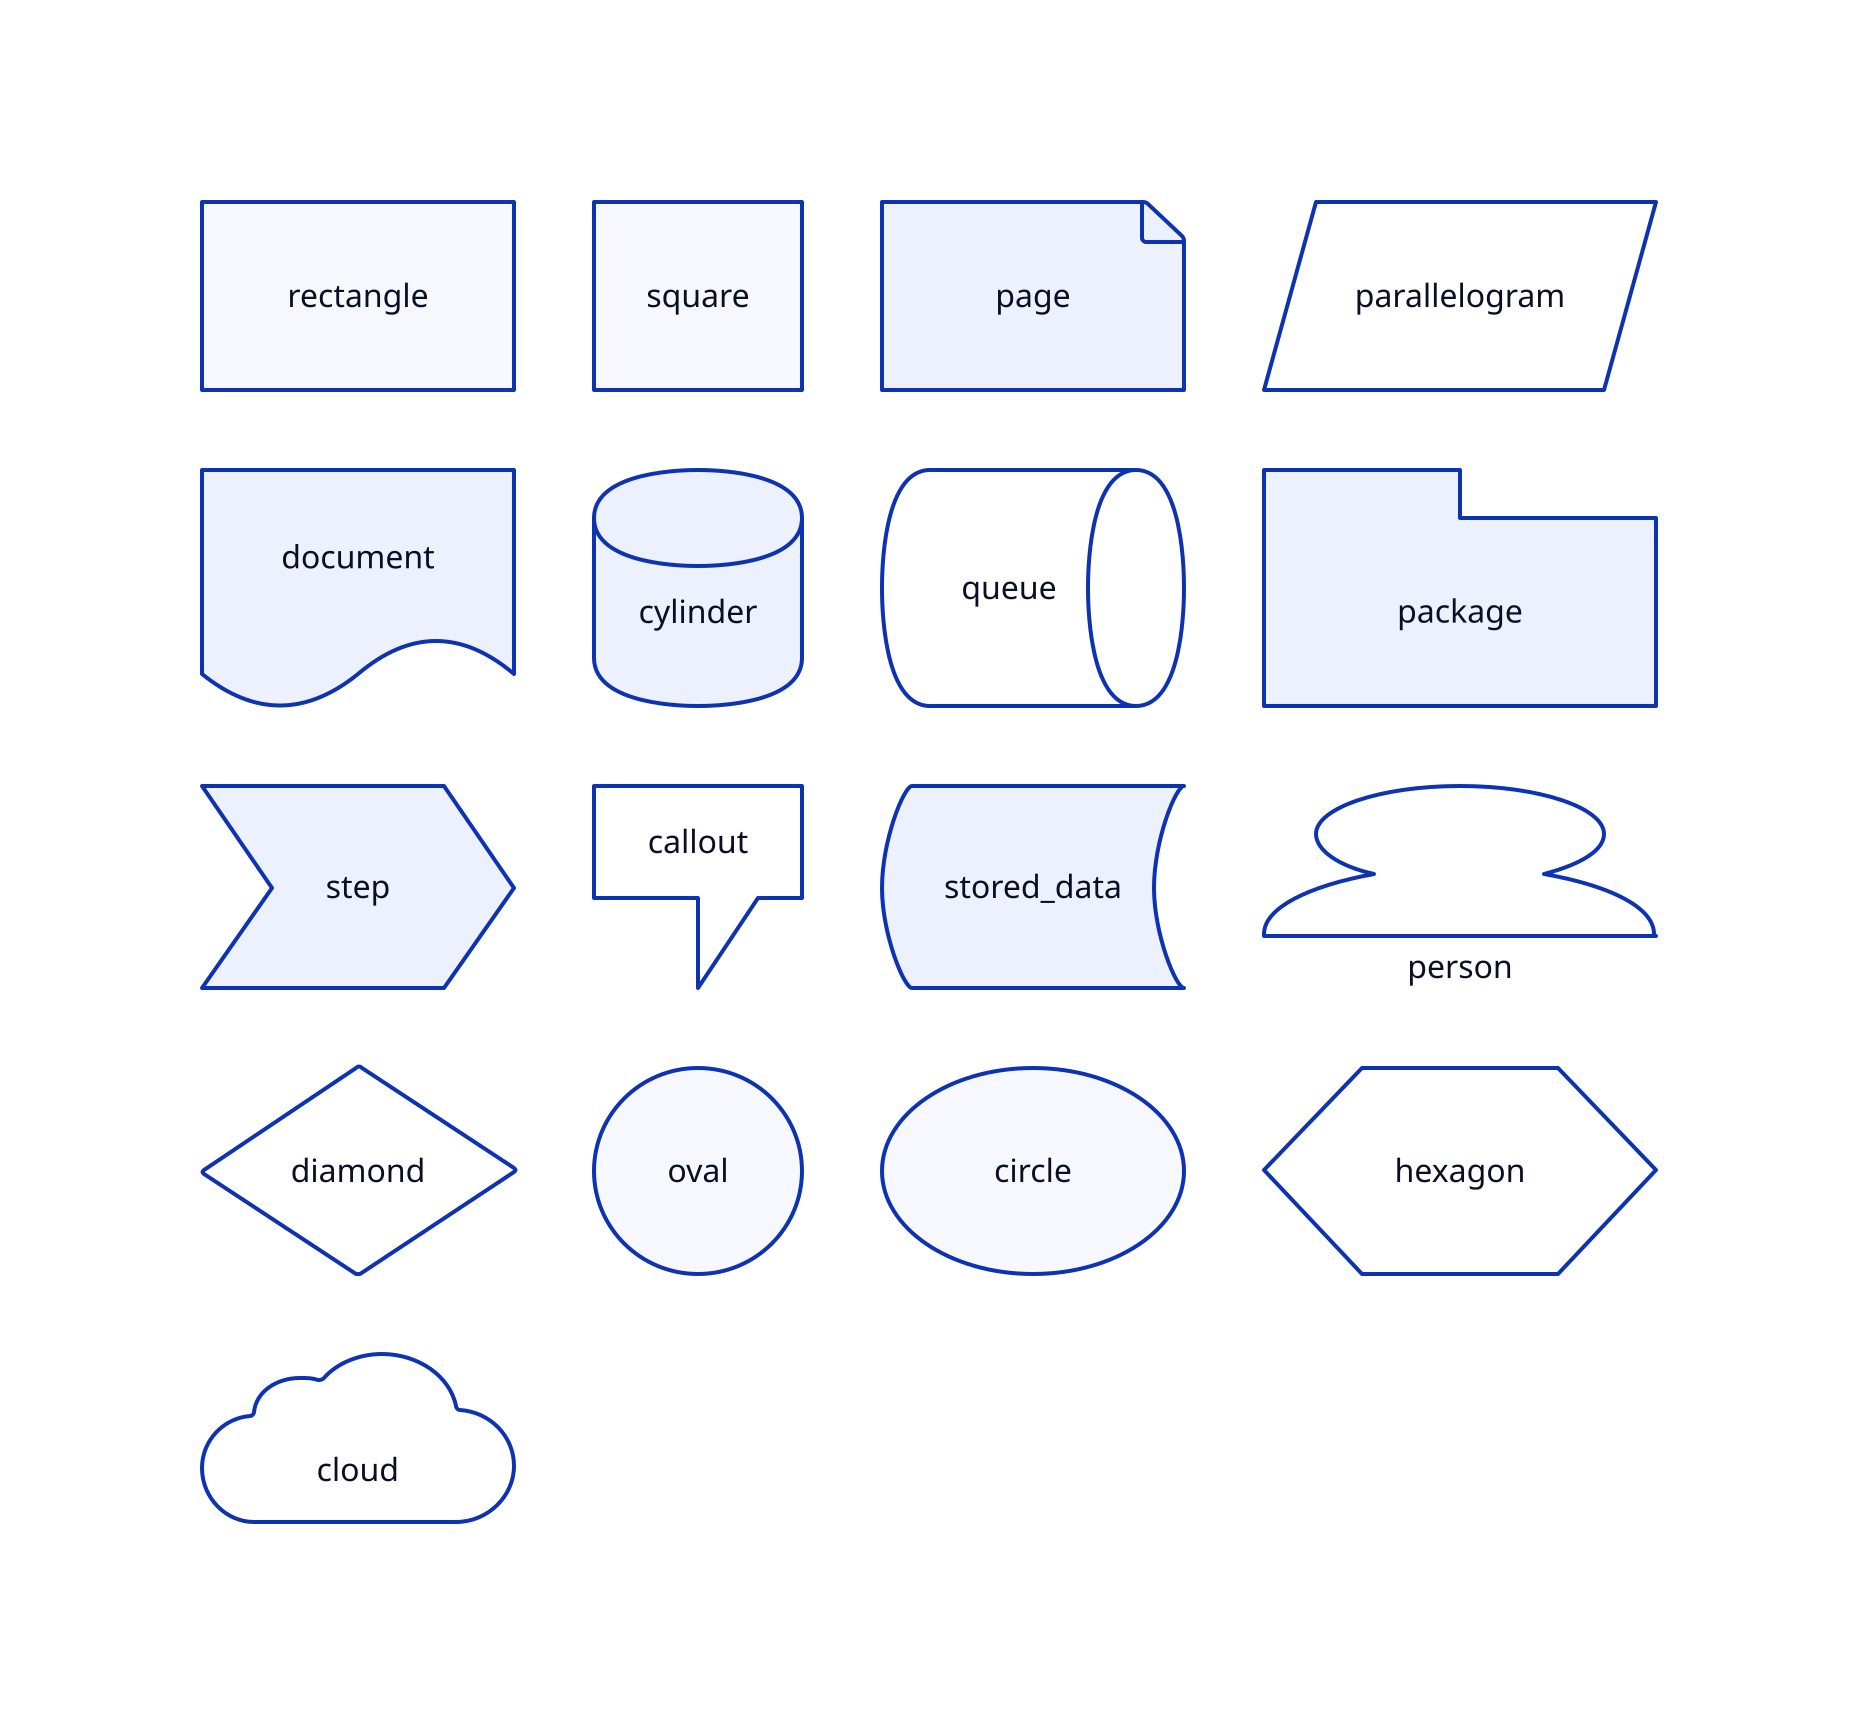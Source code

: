 # Shape catalog of standard shapes
 
grid-rows: 4
grid-columns: 4
rectangle.shape: rectangle
square.shape: square
page.shape: page
parallelogram.shape: parallelogram
document.shape: document
cylinder.shape: cylinder
queue.shape: queue
package.shape: package
step.shape: step
callout.shape: callout
stored_data.shape: stored_data
person.shape: person
diamond.shape: diamond
oval.shape: oval
circle.shape: circle
hexagon.shape: hexagon
cloud.shape: cloud

# Color fixups to ensure all shapes have white fill
parallelogram.style.fill: white
queue.style.fill: white
person.style.fill: white
diamond.style.fill: white
hexagon.style.fill: white
